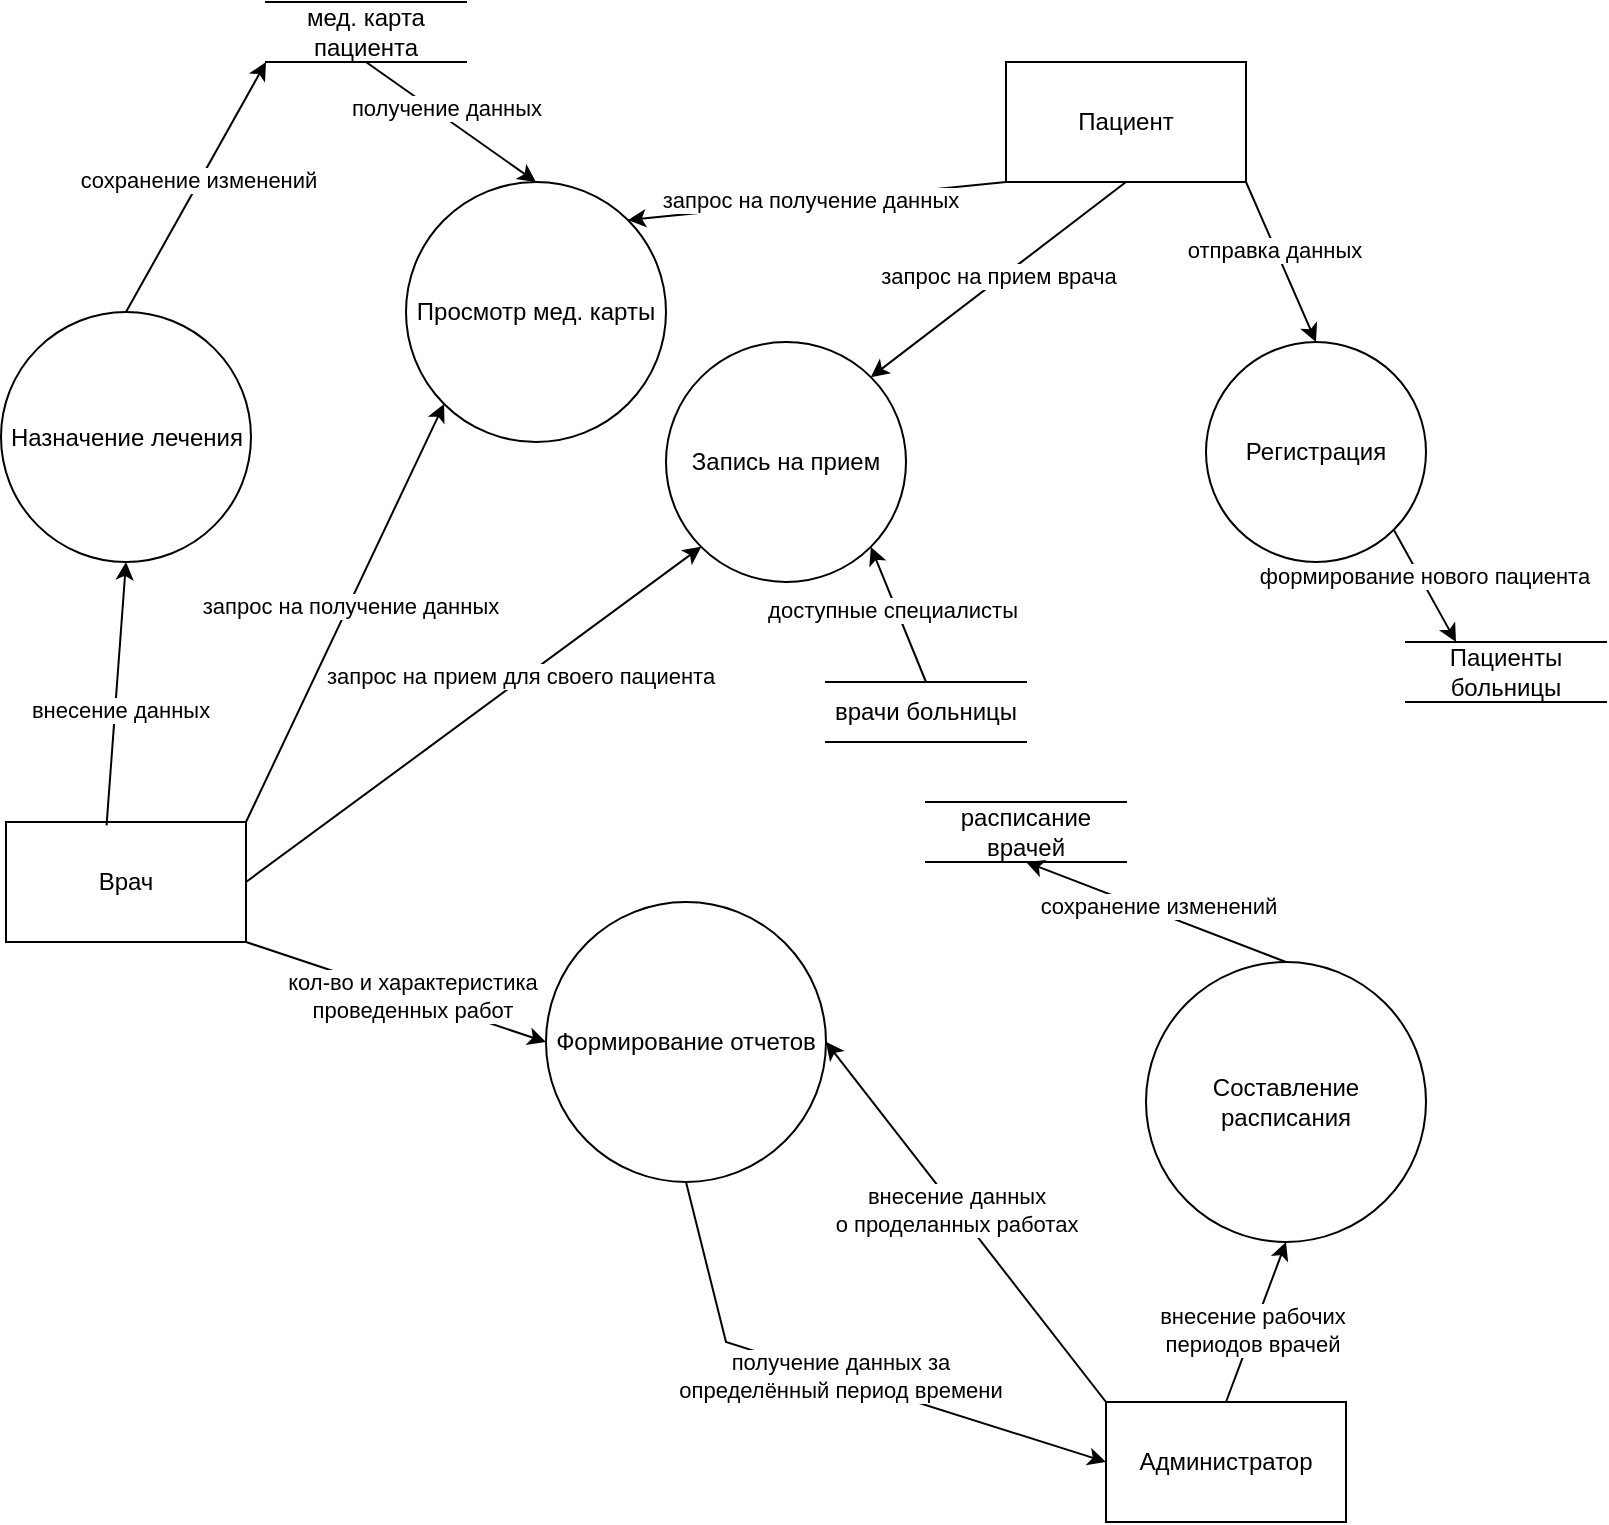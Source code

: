 <mxfile version="25.0.3">
  <diagram name="Страница — 1" id="q6dLnX_o3XeWb5prNvIG">
    <mxGraphModel dx="1483" dy="754" grid="1" gridSize="10" guides="1" tooltips="1" connect="1" arrows="1" fold="1" page="1" pageScale="1" pageWidth="827" pageHeight="1169" math="0" shadow="0">
      <root>
        <mxCell id="0" />
        <mxCell id="1" parent="0" />
        <mxCell id="NePk-Pmd1EhOVy2IN5LR-1" value="Просмотр мед. карты" style="ellipse;whiteSpace=wrap;html=1;aspect=fixed;" vertex="1" parent="1">
          <mxGeometry x="240" y="290" width="130" height="130" as="geometry" />
        </mxCell>
        <mxCell id="NePk-Pmd1EhOVy2IN5LR-2" value="Запись на прием" style="ellipse;whiteSpace=wrap;html=1;aspect=fixed;" vertex="1" parent="1">
          <mxGeometry x="370" y="370" width="120" height="120" as="geometry" />
        </mxCell>
        <mxCell id="NePk-Pmd1EhOVy2IN5LR-3" value="Регистрация" style="ellipse;whiteSpace=wrap;html=1;aspect=fixed;" vertex="1" parent="1">
          <mxGeometry x="640" y="370" width="110" height="110" as="geometry" />
        </mxCell>
        <mxCell id="NePk-Pmd1EhOVy2IN5LR-4" value="Формирование отчетов" style="ellipse;whiteSpace=wrap;html=1;aspect=fixed;" vertex="1" parent="1">
          <mxGeometry x="310" y="650" width="140" height="140" as="geometry" />
        </mxCell>
        <mxCell id="NePk-Pmd1EhOVy2IN5LR-5" value="Составление расписания" style="ellipse;whiteSpace=wrap;html=1;aspect=fixed;" vertex="1" parent="1">
          <mxGeometry x="610" y="680" width="140" height="140" as="geometry" />
        </mxCell>
        <mxCell id="NePk-Pmd1EhOVy2IN5LR-6" value="Администратор" style="rounded=0;whiteSpace=wrap;html=1;" vertex="1" parent="1">
          <mxGeometry x="590" y="900" width="120" height="60" as="geometry" />
        </mxCell>
        <mxCell id="NePk-Pmd1EhOVy2IN5LR-7" value="Врач" style="rounded=0;whiteSpace=wrap;html=1;" vertex="1" parent="1">
          <mxGeometry x="40" y="610" width="120" height="60" as="geometry" />
        </mxCell>
        <mxCell id="NePk-Pmd1EhOVy2IN5LR-8" value="Пациент" style="rounded=0;whiteSpace=wrap;html=1;" vertex="1" parent="1">
          <mxGeometry x="540" y="230" width="120" height="60" as="geometry" />
        </mxCell>
        <mxCell id="NePk-Pmd1EhOVy2IN5LR-9" value="" style="endArrow=classic;html=1;rounded=0;exitX=1;exitY=1;exitDx=0;exitDy=0;entryX=0.5;entryY=0;entryDx=0;entryDy=0;" edge="1" parent="1" source="NePk-Pmd1EhOVy2IN5LR-8" target="NePk-Pmd1EhOVy2IN5LR-3">
          <mxGeometry width="50" height="50" relative="1" as="geometry">
            <mxPoint x="510" y="580" as="sourcePoint" />
            <mxPoint x="560" y="530" as="targetPoint" />
          </mxGeometry>
        </mxCell>
        <mxCell id="NePk-Pmd1EhOVy2IN5LR-41" value="отправка данных" style="edgeLabel;html=1;align=center;verticalAlign=middle;resizable=0;points=[];" vertex="1" connectable="0" parent="NePk-Pmd1EhOVy2IN5LR-9">
          <mxGeometry x="-0.18" y="-1" relative="1" as="geometry">
            <mxPoint as="offset" />
          </mxGeometry>
        </mxCell>
        <mxCell id="NePk-Pmd1EhOVy2IN5LR-10" value="" style="endArrow=classic;html=1;rounded=0;exitX=0.5;exitY=1;exitDx=0;exitDy=0;entryX=1;entryY=0;entryDx=0;entryDy=0;" edge="1" parent="1" source="NePk-Pmd1EhOVy2IN5LR-8" target="NePk-Pmd1EhOVy2IN5LR-2">
          <mxGeometry width="50" height="50" relative="1" as="geometry">
            <mxPoint x="510" y="580" as="sourcePoint" />
            <mxPoint x="560" y="530" as="targetPoint" />
          </mxGeometry>
        </mxCell>
        <mxCell id="NePk-Pmd1EhOVy2IN5LR-54" value="запрос на прием врача" style="edgeLabel;html=1;align=center;verticalAlign=middle;resizable=0;points=[];" vertex="1" connectable="0" parent="NePk-Pmd1EhOVy2IN5LR-10">
          <mxGeometry x="-0.007" y="-2" relative="1" as="geometry">
            <mxPoint as="offset" />
          </mxGeometry>
        </mxCell>
        <mxCell id="NePk-Pmd1EhOVy2IN5LR-11" value="" style="endArrow=classic;html=1;rounded=0;exitX=0;exitY=1;exitDx=0;exitDy=0;entryX=1;entryY=0;entryDx=0;entryDy=0;" edge="1" parent="1" source="NePk-Pmd1EhOVy2IN5LR-8" target="NePk-Pmd1EhOVy2IN5LR-1">
          <mxGeometry width="50" height="50" relative="1" as="geometry">
            <mxPoint x="510" y="580" as="sourcePoint" />
            <mxPoint x="560" y="530" as="targetPoint" />
          </mxGeometry>
        </mxCell>
        <mxCell id="NePk-Pmd1EhOVy2IN5LR-32" value="запрос на получение данных" style="edgeLabel;html=1;align=center;verticalAlign=middle;resizable=0;points=[];" vertex="1" connectable="0" parent="NePk-Pmd1EhOVy2IN5LR-11">
          <mxGeometry x="0.03" y="-1" relative="1" as="geometry">
            <mxPoint x="-1" as="offset" />
          </mxGeometry>
        </mxCell>
        <mxCell id="NePk-Pmd1EhOVy2IN5LR-13" value="" style="endArrow=classic;html=1;rounded=0;exitX=1;exitY=0.5;exitDx=0;exitDy=0;entryX=0;entryY=1;entryDx=0;entryDy=0;" edge="1" parent="1" source="NePk-Pmd1EhOVy2IN5LR-7" target="NePk-Pmd1EhOVy2IN5LR-2">
          <mxGeometry width="50" height="50" relative="1" as="geometry">
            <mxPoint x="510" y="580" as="sourcePoint" />
            <mxPoint x="560" y="530" as="targetPoint" />
          </mxGeometry>
        </mxCell>
        <mxCell id="NePk-Pmd1EhOVy2IN5LR-55" value="запрос на прием для своего пациента" style="edgeLabel;html=1;align=center;verticalAlign=middle;resizable=0;points=[];" vertex="1" connectable="0" parent="NePk-Pmd1EhOVy2IN5LR-13">
          <mxGeometry x="0.211" y="2" relative="1" as="geometry">
            <mxPoint as="offset" />
          </mxGeometry>
        </mxCell>
        <mxCell id="NePk-Pmd1EhOVy2IN5LR-14" value="" style="endArrow=classic;html=1;rounded=0;exitX=1;exitY=1;exitDx=0;exitDy=0;entryX=0;entryY=0.5;entryDx=0;entryDy=0;" edge="1" parent="1" source="NePk-Pmd1EhOVy2IN5LR-7" target="NePk-Pmd1EhOVy2IN5LR-4">
          <mxGeometry width="50" height="50" relative="1" as="geometry">
            <mxPoint x="510" y="580" as="sourcePoint" />
            <mxPoint x="560" y="530" as="targetPoint" />
          </mxGeometry>
        </mxCell>
        <mxCell id="NePk-Pmd1EhOVy2IN5LR-57" value="кол-во и характеристика&lt;div&gt;проведенных работ&lt;/div&gt;" style="edgeLabel;html=1;align=center;verticalAlign=middle;resizable=0;points=[];" vertex="1" connectable="0" parent="NePk-Pmd1EhOVy2IN5LR-14">
          <mxGeometry x="0.103" y="1" relative="1" as="geometry">
            <mxPoint as="offset" />
          </mxGeometry>
        </mxCell>
        <mxCell id="NePk-Pmd1EhOVy2IN5LR-15" value="" style="endArrow=classic;html=1;rounded=0;exitX=0.5;exitY=0;exitDx=0;exitDy=0;entryX=0.5;entryY=1;entryDx=0;entryDy=0;" edge="1" parent="1" source="NePk-Pmd1EhOVy2IN5LR-6" target="NePk-Pmd1EhOVy2IN5LR-5">
          <mxGeometry width="50" height="50" relative="1" as="geometry">
            <mxPoint x="510" y="580" as="sourcePoint" />
            <mxPoint x="560" y="530" as="targetPoint" />
          </mxGeometry>
        </mxCell>
        <mxCell id="NePk-Pmd1EhOVy2IN5LR-62" value="внесение рабочих&lt;div&gt;периодов врачей&lt;/div&gt;" style="edgeLabel;html=1;align=center;verticalAlign=middle;resizable=0;points=[];" vertex="1" connectable="0" parent="NePk-Pmd1EhOVy2IN5LR-15">
          <mxGeometry x="-0.076" y="1" relative="1" as="geometry">
            <mxPoint y="1" as="offset" />
          </mxGeometry>
        </mxCell>
        <mxCell id="NePk-Pmd1EhOVy2IN5LR-16" value="Пациенты больницы" style="html=1;dashed=0;whiteSpace=wrap;shape=partialRectangle;right=0;left=0;" vertex="1" parent="1">
          <mxGeometry x="740" y="520" width="100" height="30" as="geometry" />
        </mxCell>
        <mxCell id="NePk-Pmd1EhOVy2IN5LR-17" value="" style="endArrow=classic;html=1;rounded=0;exitX=1;exitY=1;exitDx=0;exitDy=0;entryX=0.25;entryY=0;entryDx=0;entryDy=0;" edge="1" parent="1" source="NePk-Pmd1EhOVy2IN5LR-3" target="NePk-Pmd1EhOVy2IN5LR-16">
          <mxGeometry width="50" height="50" relative="1" as="geometry">
            <mxPoint x="510" y="580" as="sourcePoint" />
            <mxPoint x="560" y="530" as="targetPoint" />
          </mxGeometry>
        </mxCell>
        <mxCell id="NePk-Pmd1EhOVy2IN5LR-53" value="формирование нового пациента" style="edgeLabel;html=1;align=center;verticalAlign=middle;resizable=0;points=[];" vertex="1" connectable="0" parent="NePk-Pmd1EhOVy2IN5LR-17">
          <mxGeometry x="-0.156" y="2" relative="1" as="geometry">
            <mxPoint as="offset" />
          </mxGeometry>
        </mxCell>
        <mxCell id="NePk-Pmd1EhOVy2IN5LR-21" value="расписание врачей" style="html=1;dashed=0;whiteSpace=wrap;shape=partialRectangle;right=0;left=0;" vertex="1" parent="1">
          <mxGeometry x="500" y="600" width="100" height="30" as="geometry" />
        </mxCell>
        <mxCell id="NePk-Pmd1EhOVy2IN5LR-27" value="" style="endArrow=classic;html=1;rounded=0;exitX=0.5;exitY=0;exitDx=0;exitDy=0;entryX=0.5;entryY=1;entryDx=0;entryDy=0;" edge="1" parent="1" source="NePk-Pmd1EhOVy2IN5LR-5" target="NePk-Pmd1EhOVy2IN5LR-21">
          <mxGeometry width="50" height="50" relative="1" as="geometry">
            <mxPoint x="510" y="600" as="sourcePoint" />
            <mxPoint x="560" y="550" as="targetPoint" />
          </mxGeometry>
        </mxCell>
        <mxCell id="NePk-Pmd1EhOVy2IN5LR-40" value="сохранение изменений" style="edgeLabel;html=1;align=center;verticalAlign=middle;resizable=0;points=[];" vertex="1" connectable="0" parent="NePk-Pmd1EhOVy2IN5LR-27">
          <mxGeometry x="0.008" y="-3" relative="1" as="geometry">
            <mxPoint as="offset" />
          </mxGeometry>
        </mxCell>
        <mxCell id="NePk-Pmd1EhOVy2IN5LR-29" value="врачи больницы" style="html=1;dashed=0;whiteSpace=wrap;shape=partialRectangle;right=0;left=0;" vertex="1" parent="1">
          <mxGeometry x="450" y="540" width="100" height="30" as="geometry" />
        </mxCell>
        <mxCell id="NePk-Pmd1EhOVy2IN5LR-33" value="мед. карта пациента" style="html=1;dashed=0;whiteSpace=wrap;shape=partialRectangle;right=0;left=0;" vertex="1" parent="1">
          <mxGeometry x="170" y="200" width="100" height="30" as="geometry" />
        </mxCell>
        <mxCell id="NePk-Pmd1EhOVy2IN5LR-36" value="" style="endArrow=classic;html=1;rounded=0;exitX=0.5;exitY=1;exitDx=0;exitDy=0;entryX=0.5;entryY=0;entryDx=0;entryDy=0;" edge="1" parent="1" source="NePk-Pmd1EhOVy2IN5LR-33" target="NePk-Pmd1EhOVy2IN5LR-1">
          <mxGeometry width="50" height="50" relative="1" as="geometry">
            <mxPoint x="510" y="520" as="sourcePoint" />
            <mxPoint x="560" y="470" as="targetPoint" />
          </mxGeometry>
        </mxCell>
        <mxCell id="NePk-Pmd1EhOVy2IN5LR-37" value="получение данных" style="edgeLabel;html=1;align=center;verticalAlign=middle;resizable=0;points=[];" vertex="1" connectable="0" parent="NePk-Pmd1EhOVy2IN5LR-36">
          <mxGeometry x="-0.127" y="4" relative="1" as="geometry">
            <mxPoint as="offset" />
          </mxGeometry>
        </mxCell>
        <mxCell id="NePk-Pmd1EhOVy2IN5LR-38" value="" style="endArrow=classic;html=1;rounded=0;exitX=0.5;exitY=0;exitDx=0;exitDy=0;entryX=1;entryY=1;entryDx=0;entryDy=0;" edge="1" parent="1" source="NePk-Pmd1EhOVy2IN5LR-29" target="NePk-Pmd1EhOVy2IN5LR-2">
          <mxGeometry width="50" height="50" relative="1" as="geometry">
            <mxPoint x="510" y="520" as="sourcePoint" />
            <mxPoint x="560" y="470" as="targetPoint" />
          </mxGeometry>
        </mxCell>
        <mxCell id="NePk-Pmd1EhOVy2IN5LR-39" value="доступные специалисты" style="edgeLabel;html=1;align=center;verticalAlign=middle;resizable=0;points=[];" vertex="1" connectable="0" parent="NePk-Pmd1EhOVy2IN5LR-38">
          <mxGeometry x="0.103" y="2" relative="1" as="geometry">
            <mxPoint as="offset" />
          </mxGeometry>
        </mxCell>
        <mxCell id="NePk-Pmd1EhOVy2IN5LR-45" value="" style="endArrow=classic;html=1;rounded=0;exitX=1;exitY=0;exitDx=0;exitDy=0;entryX=0;entryY=1;entryDx=0;entryDy=0;" edge="1" parent="1" source="NePk-Pmd1EhOVy2IN5LR-7" target="NePk-Pmd1EhOVy2IN5LR-1">
          <mxGeometry width="50" height="50" relative="1" as="geometry">
            <mxPoint x="510" y="550" as="sourcePoint" />
            <mxPoint x="560" y="500" as="targetPoint" />
          </mxGeometry>
        </mxCell>
        <mxCell id="NePk-Pmd1EhOVy2IN5LR-46" value="запрос на получение данных" style="edgeLabel;html=1;align=center;verticalAlign=middle;resizable=0;points=[];" vertex="1" connectable="0" parent="NePk-Pmd1EhOVy2IN5LR-45">
          <mxGeometry x="0.043" relative="1" as="geometry">
            <mxPoint y="1" as="offset" />
          </mxGeometry>
        </mxCell>
        <mxCell id="NePk-Pmd1EhOVy2IN5LR-47" value="Назначение лечения" style="shape=ellipse;html=1;dashed=0;whiteSpace=wrap;aspect=fixed;perimeter=ellipsePerimeter;" vertex="1" parent="1">
          <mxGeometry x="37.5" y="355" width="125" height="125" as="geometry" />
        </mxCell>
        <mxCell id="NePk-Pmd1EhOVy2IN5LR-48" value="" style="endArrow=classic;html=1;rounded=0;exitX=0.419;exitY=0.028;exitDx=0;exitDy=0;exitPerimeter=0;entryX=0.5;entryY=1;entryDx=0;entryDy=0;" edge="1" parent="1" source="NePk-Pmd1EhOVy2IN5LR-7" target="NePk-Pmd1EhOVy2IN5LR-47">
          <mxGeometry width="50" height="50" relative="1" as="geometry">
            <mxPoint x="510" y="550" as="sourcePoint" />
            <mxPoint x="560" y="500" as="targetPoint" />
          </mxGeometry>
        </mxCell>
        <mxCell id="NePk-Pmd1EhOVy2IN5LR-49" value="внесение данных" style="edgeLabel;html=1;align=center;verticalAlign=middle;resizable=0;points=[];" vertex="1" connectable="0" parent="NePk-Pmd1EhOVy2IN5LR-48">
          <mxGeometry x="-0.112" y="-2" relative="1" as="geometry">
            <mxPoint as="offset" />
          </mxGeometry>
        </mxCell>
        <mxCell id="NePk-Pmd1EhOVy2IN5LR-51" value="" style="endArrow=classic;html=1;rounded=0;exitX=0.5;exitY=0;exitDx=0;exitDy=0;entryX=0;entryY=1;entryDx=0;entryDy=0;" edge="1" parent="1" source="NePk-Pmd1EhOVy2IN5LR-47" target="NePk-Pmd1EhOVy2IN5LR-33">
          <mxGeometry width="50" height="50" relative="1" as="geometry">
            <mxPoint x="90" y="330" as="sourcePoint" />
            <mxPoint x="140" y="280" as="targetPoint" />
          </mxGeometry>
        </mxCell>
        <mxCell id="NePk-Pmd1EhOVy2IN5LR-52" value="сохранение изменений" style="edgeLabel;html=1;align=center;verticalAlign=middle;resizable=0;points=[];" vertex="1" connectable="0" parent="NePk-Pmd1EhOVy2IN5LR-51">
          <mxGeometry x="0.054" y="1" relative="1" as="geometry">
            <mxPoint as="offset" />
          </mxGeometry>
        </mxCell>
        <mxCell id="NePk-Pmd1EhOVy2IN5LR-58" value="" style="endArrow=classic;html=1;rounded=0;exitX=0;exitY=0;exitDx=0;exitDy=0;entryX=1;entryY=0.5;entryDx=0;entryDy=0;" edge="1" parent="1" source="NePk-Pmd1EhOVy2IN5LR-6" target="NePk-Pmd1EhOVy2IN5LR-4">
          <mxGeometry width="50" height="50" relative="1" as="geometry">
            <mxPoint x="510" y="800" as="sourcePoint" />
            <mxPoint x="560" y="750" as="targetPoint" />
          </mxGeometry>
        </mxCell>
        <mxCell id="NePk-Pmd1EhOVy2IN5LR-59" value="внесение данных&lt;div&gt;о проделанных работах&lt;/div&gt;" style="edgeLabel;html=1;align=center;verticalAlign=middle;resizable=0;points=[];" vertex="1" connectable="0" parent="NePk-Pmd1EhOVy2IN5LR-58">
          <mxGeometry x="0.077" relative="1" as="geometry">
            <mxPoint y="1" as="offset" />
          </mxGeometry>
        </mxCell>
        <mxCell id="NePk-Pmd1EhOVy2IN5LR-60" value="" style="endArrow=classic;html=1;rounded=0;exitX=0.5;exitY=1;exitDx=0;exitDy=0;entryX=0;entryY=0.5;entryDx=0;entryDy=0;" edge="1" parent="1" source="NePk-Pmd1EhOVy2IN5LR-4" target="NePk-Pmd1EhOVy2IN5LR-6">
          <mxGeometry width="50" height="50" relative="1" as="geometry">
            <mxPoint x="510" y="800" as="sourcePoint" />
            <mxPoint x="560" y="750" as="targetPoint" />
            <Array as="points">
              <mxPoint x="400" y="870" />
            </Array>
          </mxGeometry>
        </mxCell>
        <mxCell id="NePk-Pmd1EhOVy2IN5LR-61" value="получение данных за&lt;div&gt;определённый период времени&lt;/div&gt;" style="edgeLabel;html=1;align=center;verticalAlign=middle;resizable=0;points=[];" vertex="1" connectable="0" parent="NePk-Pmd1EhOVy2IN5LR-60">
          <mxGeometry x="0.009" y="1" relative="1" as="geometry">
            <mxPoint as="offset" />
          </mxGeometry>
        </mxCell>
      </root>
    </mxGraphModel>
  </diagram>
</mxfile>
